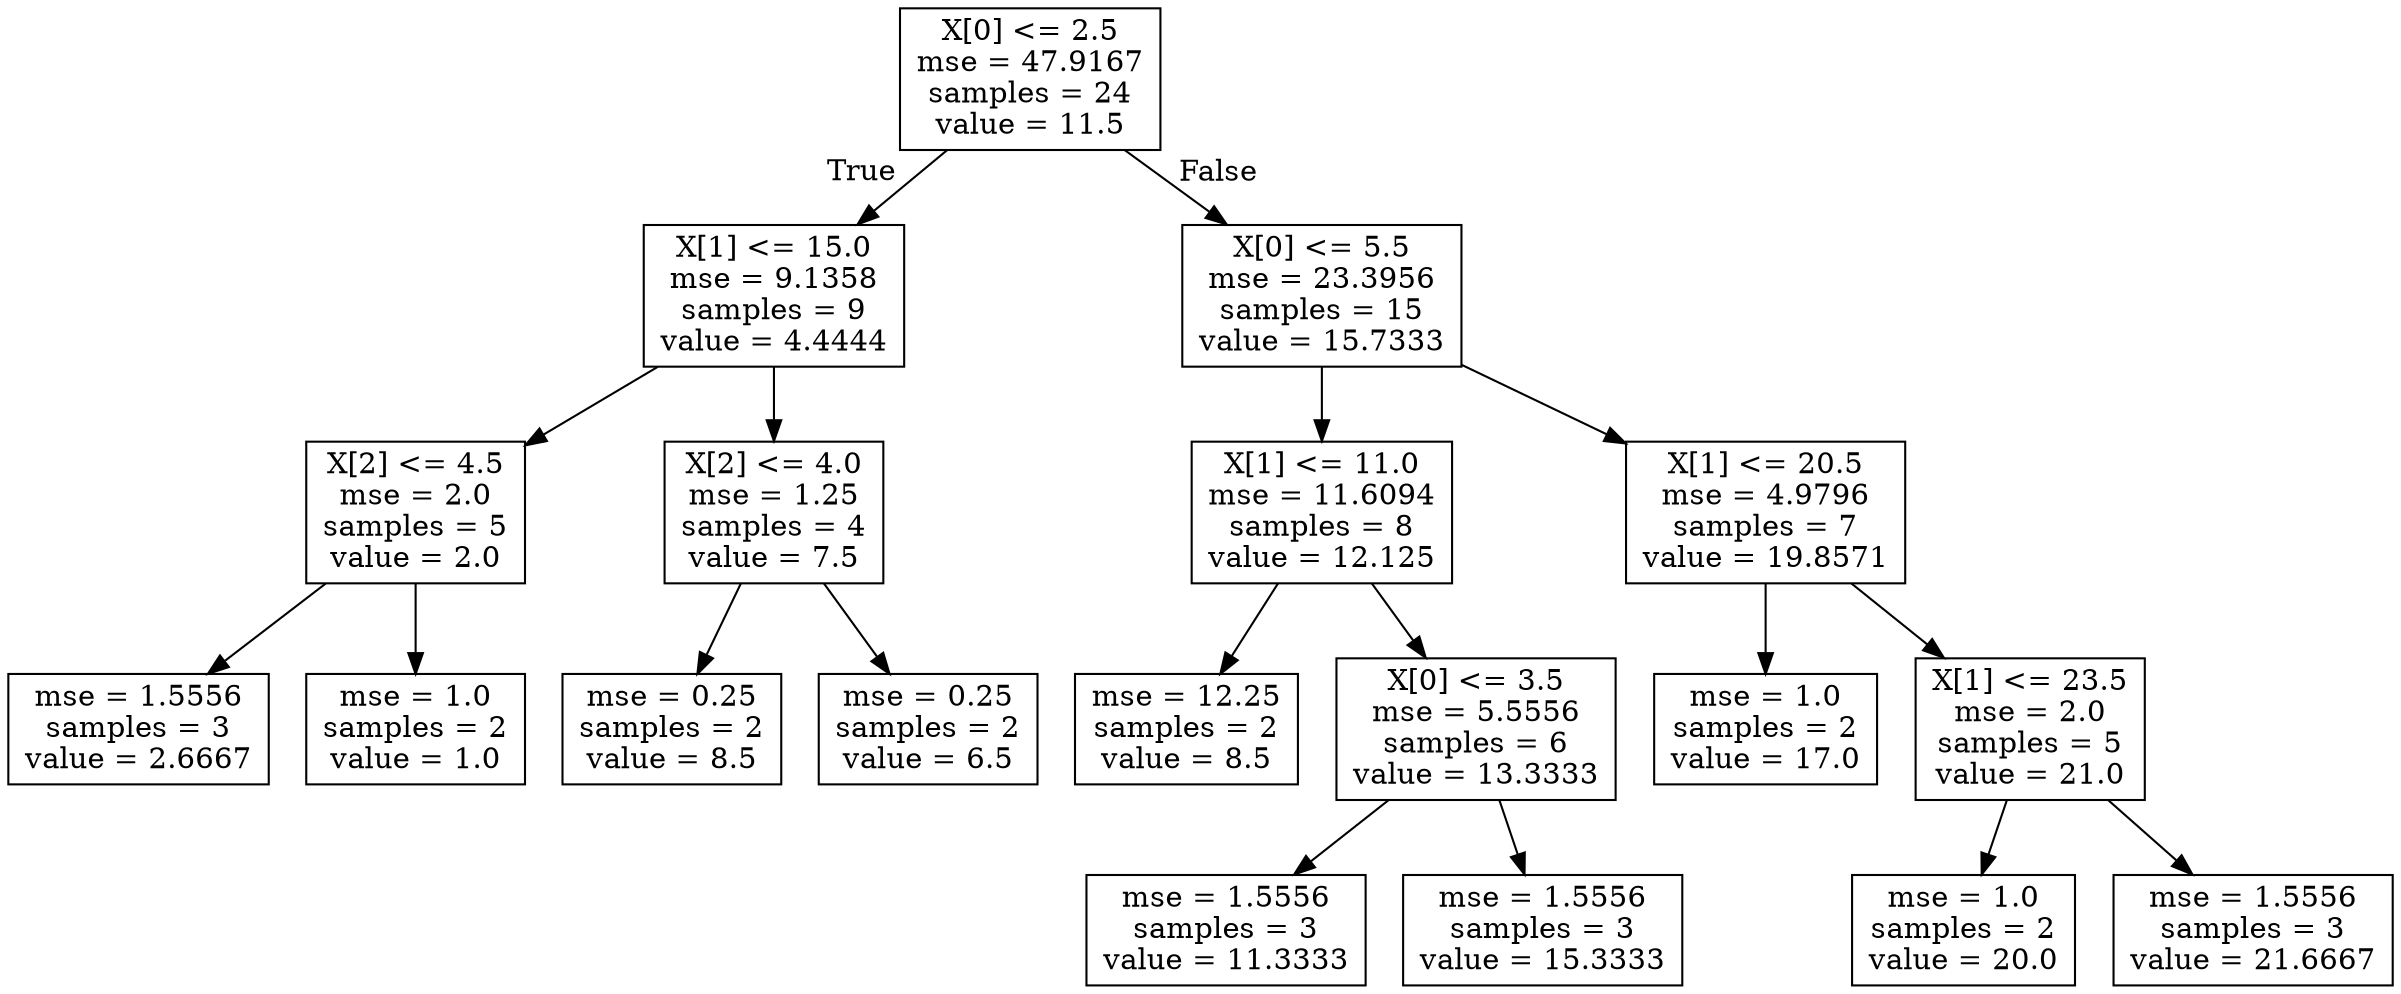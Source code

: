 digraph Tree {
node [shape=box] ;
0 [label="X[0] <= 2.5\nmse = 47.9167\nsamples = 24\nvalue = 11.5"] ;
1 [label="X[1] <= 15.0\nmse = 9.1358\nsamples = 9\nvalue = 4.4444"] ;
0 -> 1 [labeldistance=2.5, labelangle=45, headlabel="True"] ;
2 [label="X[2] <= 4.5\nmse = 2.0\nsamples = 5\nvalue = 2.0"] ;
1 -> 2 ;
3 [label="mse = 1.5556\nsamples = 3\nvalue = 2.6667"] ;
2 -> 3 ;
4 [label="mse = 1.0\nsamples = 2\nvalue = 1.0"] ;
2 -> 4 ;
5 [label="X[2] <= 4.0\nmse = 1.25\nsamples = 4\nvalue = 7.5"] ;
1 -> 5 ;
6 [label="mse = 0.25\nsamples = 2\nvalue = 8.5"] ;
5 -> 6 ;
7 [label="mse = 0.25\nsamples = 2\nvalue = 6.5"] ;
5 -> 7 ;
8 [label="X[0] <= 5.5\nmse = 23.3956\nsamples = 15\nvalue = 15.7333"] ;
0 -> 8 [labeldistance=2.5, labelangle=-45, headlabel="False"] ;
9 [label="X[1] <= 11.0\nmse = 11.6094\nsamples = 8\nvalue = 12.125"] ;
8 -> 9 ;
10 [label="mse = 12.25\nsamples = 2\nvalue = 8.5"] ;
9 -> 10 ;
11 [label="X[0] <= 3.5\nmse = 5.5556\nsamples = 6\nvalue = 13.3333"] ;
9 -> 11 ;
12 [label="mse = 1.5556\nsamples = 3\nvalue = 11.3333"] ;
11 -> 12 ;
13 [label="mse = 1.5556\nsamples = 3\nvalue = 15.3333"] ;
11 -> 13 ;
14 [label="X[1] <= 20.5\nmse = 4.9796\nsamples = 7\nvalue = 19.8571"] ;
8 -> 14 ;
15 [label="mse = 1.0\nsamples = 2\nvalue = 17.0"] ;
14 -> 15 ;
16 [label="X[1] <= 23.5\nmse = 2.0\nsamples = 5\nvalue = 21.0"] ;
14 -> 16 ;
17 [label="mse = 1.0\nsamples = 2\nvalue = 20.0"] ;
16 -> 17 ;
18 [label="mse = 1.5556\nsamples = 3\nvalue = 21.6667"] ;
16 -> 18 ;
}